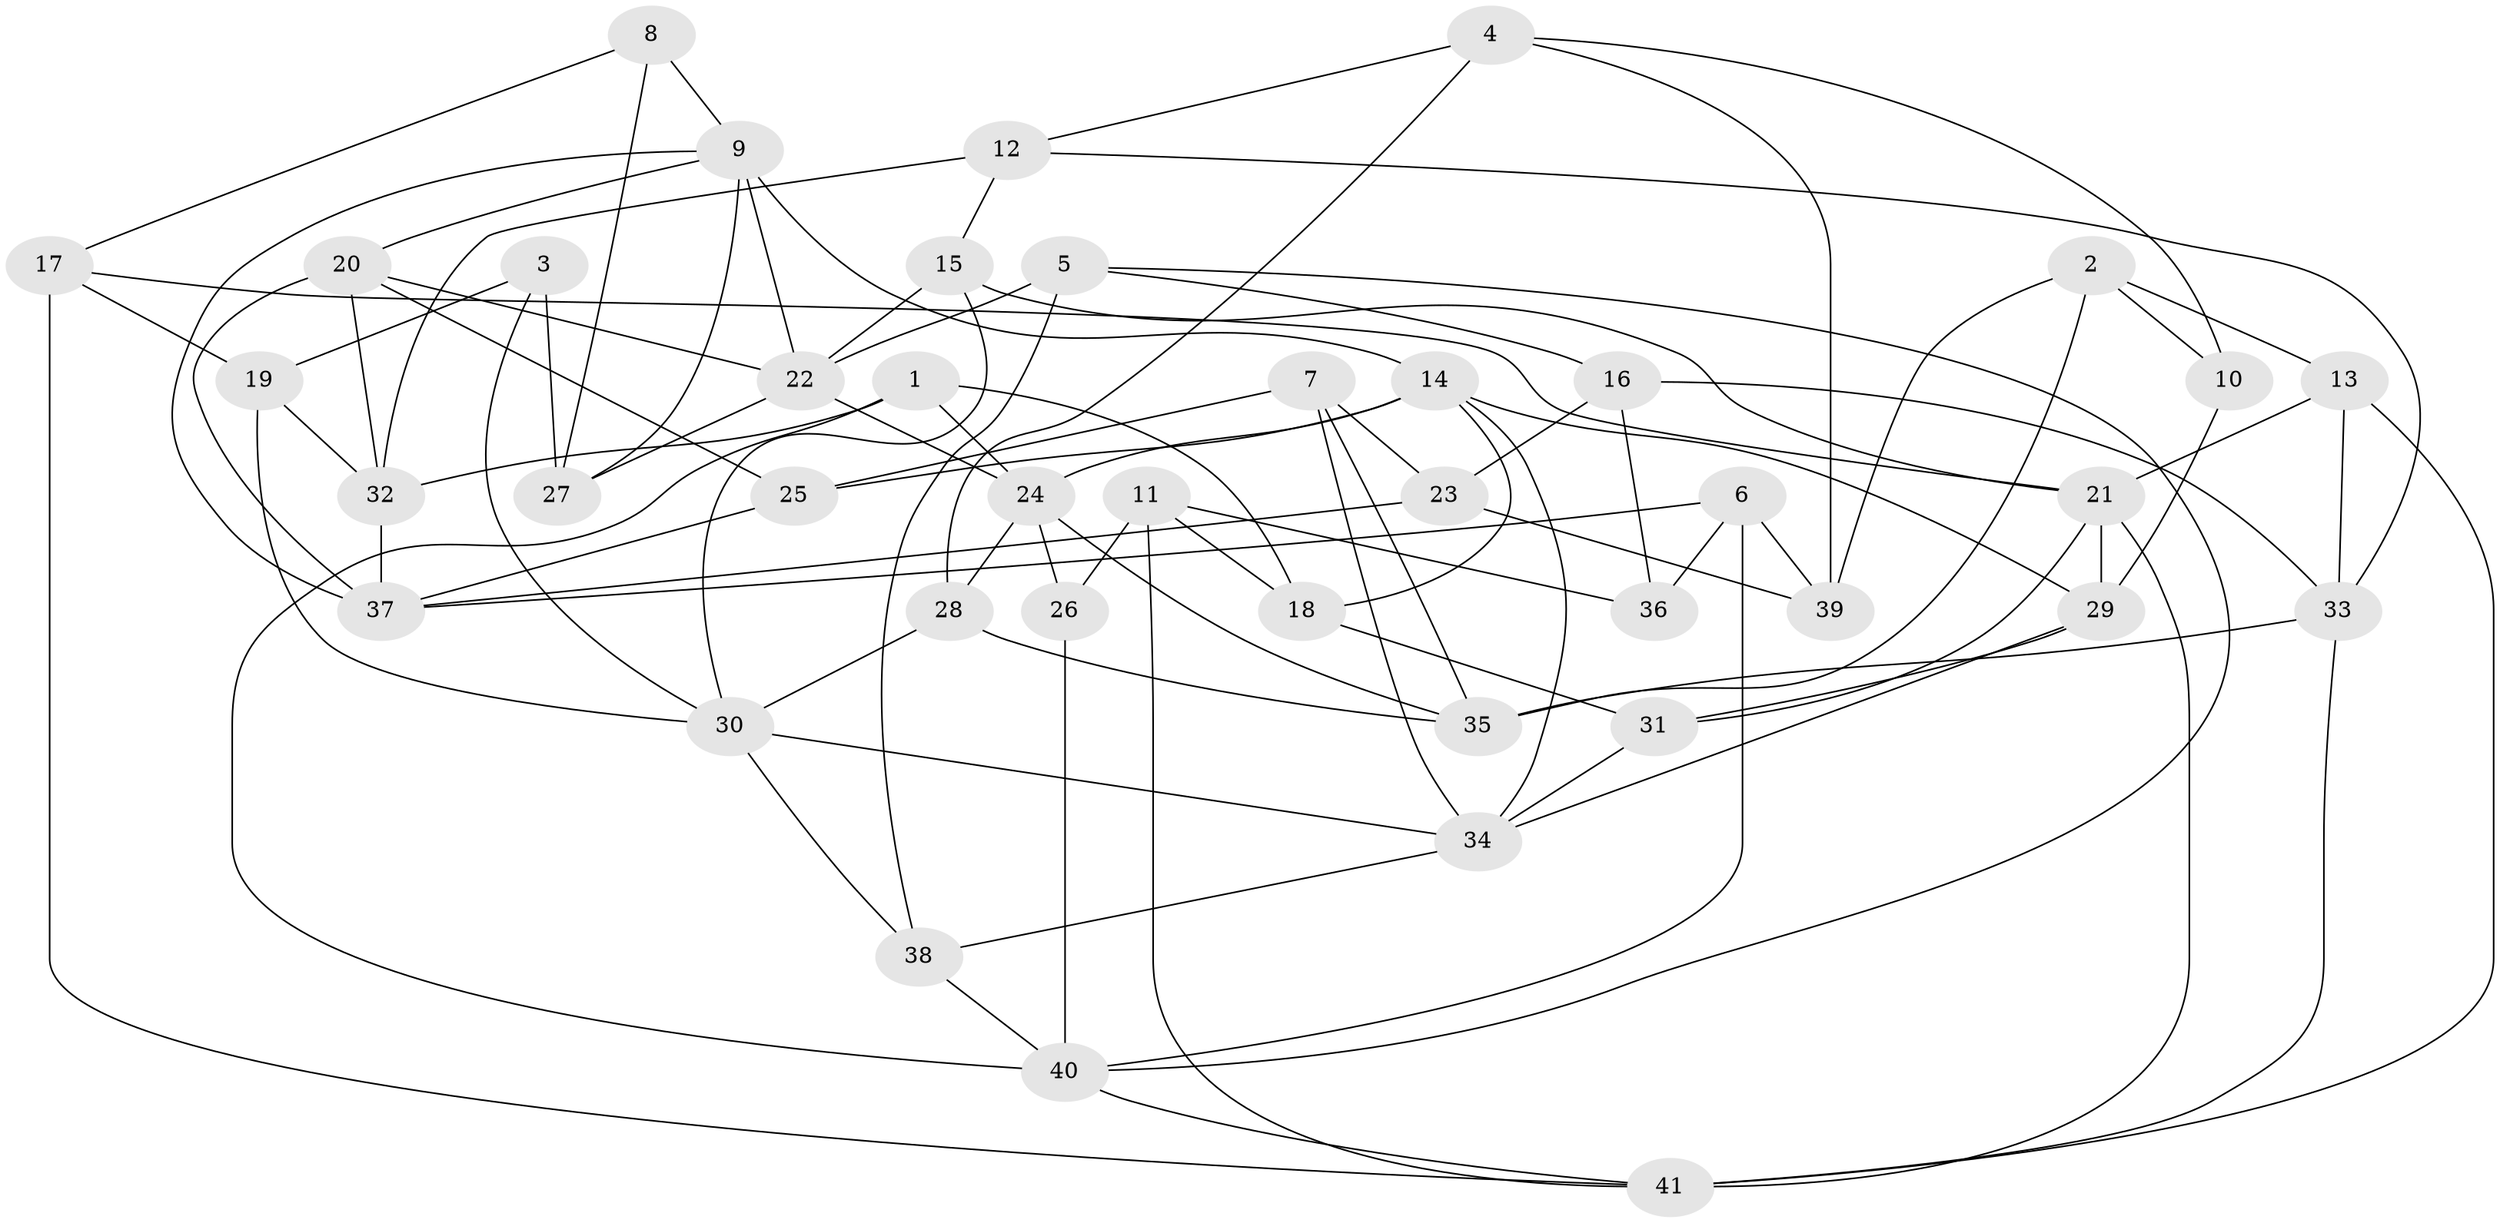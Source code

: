 // original degree distribution, {4: 1.0}
// Generated by graph-tools (version 1.1) at 2025/38/03/04/25 23:38:07]
// undirected, 41 vertices, 92 edges
graph export_dot {
  node [color=gray90,style=filled];
  1;
  2;
  3;
  4;
  5;
  6;
  7;
  8;
  9;
  10;
  11;
  12;
  13;
  14;
  15;
  16;
  17;
  18;
  19;
  20;
  21;
  22;
  23;
  24;
  25;
  26;
  27;
  28;
  29;
  30;
  31;
  32;
  33;
  34;
  35;
  36;
  37;
  38;
  39;
  40;
  41;
  1 -- 18 [weight=1.0];
  1 -- 24 [weight=1.0];
  1 -- 32 [weight=1.0];
  1 -- 40 [weight=1.0];
  2 -- 10 [weight=1.0];
  2 -- 13 [weight=1.0];
  2 -- 35 [weight=1.0];
  2 -- 39 [weight=1.0];
  3 -- 19 [weight=1.0];
  3 -- 27 [weight=2.0];
  3 -- 30 [weight=1.0];
  4 -- 10 [weight=1.0];
  4 -- 12 [weight=1.0];
  4 -- 28 [weight=1.0];
  4 -- 39 [weight=1.0];
  5 -- 16 [weight=1.0];
  5 -- 22 [weight=1.0];
  5 -- 38 [weight=1.0];
  5 -- 40 [weight=1.0];
  6 -- 36 [weight=1.0];
  6 -- 37 [weight=1.0];
  6 -- 39 [weight=1.0];
  6 -- 40 [weight=1.0];
  7 -- 23 [weight=1.0];
  7 -- 25 [weight=1.0];
  7 -- 34 [weight=1.0];
  7 -- 35 [weight=1.0];
  8 -- 9 [weight=1.0];
  8 -- 17 [weight=1.0];
  8 -- 27 [weight=2.0];
  9 -- 14 [weight=1.0];
  9 -- 20 [weight=1.0];
  9 -- 22 [weight=1.0];
  9 -- 27 [weight=1.0];
  9 -- 37 [weight=1.0];
  10 -- 29 [weight=2.0];
  11 -- 18 [weight=1.0];
  11 -- 26 [weight=2.0];
  11 -- 36 [weight=2.0];
  11 -- 41 [weight=1.0];
  12 -- 15 [weight=1.0];
  12 -- 32 [weight=1.0];
  12 -- 33 [weight=1.0];
  13 -- 21 [weight=1.0];
  13 -- 33 [weight=1.0];
  13 -- 41 [weight=1.0];
  14 -- 18 [weight=1.0];
  14 -- 24 [weight=1.0];
  14 -- 25 [weight=1.0];
  14 -- 29 [weight=1.0];
  14 -- 34 [weight=1.0];
  15 -- 21 [weight=1.0];
  15 -- 22 [weight=1.0];
  15 -- 30 [weight=1.0];
  16 -- 23 [weight=1.0];
  16 -- 33 [weight=1.0];
  16 -- 36 [weight=1.0];
  17 -- 19 [weight=1.0];
  17 -- 21 [weight=1.0];
  17 -- 41 [weight=1.0];
  18 -- 31 [weight=1.0];
  19 -- 30 [weight=1.0];
  19 -- 32 [weight=1.0];
  20 -- 22 [weight=1.0];
  20 -- 25 [weight=1.0];
  20 -- 32 [weight=2.0];
  20 -- 37 [weight=1.0];
  21 -- 29 [weight=1.0];
  21 -- 31 [weight=1.0];
  21 -- 41 [weight=1.0];
  22 -- 24 [weight=1.0];
  22 -- 27 [weight=1.0];
  23 -- 37 [weight=1.0];
  23 -- 39 [weight=1.0];
  24 -- 26 [weight=1.0];
  24 -- 28 [weight=1.0];
  24 -- 35 [weight=1.0];
  25 -- 37 [weight=1.0];
  26 -- 40 [weight=1.0];
  28 -- 30 [weight=1.0];
  28 -- 35 [weight=1.0];
  29 -- 31 [weight=1.0];
  29 -- 34 [weight=1.0];
  30 -- 34 [weight=1.0];
  30 -- 38 [weight=1.0];
  31 -- 34 [weight=1.0];
  32 -- 37 [weight=1.0];
  33 -- 35 [weight=2.0];
  33 -- 41 [weight=1.0];
  34 -- 38 [weight=1.0];
  38 -- 40 [weight=1.0];
  40 -- 41 [weight=1.0];
}
